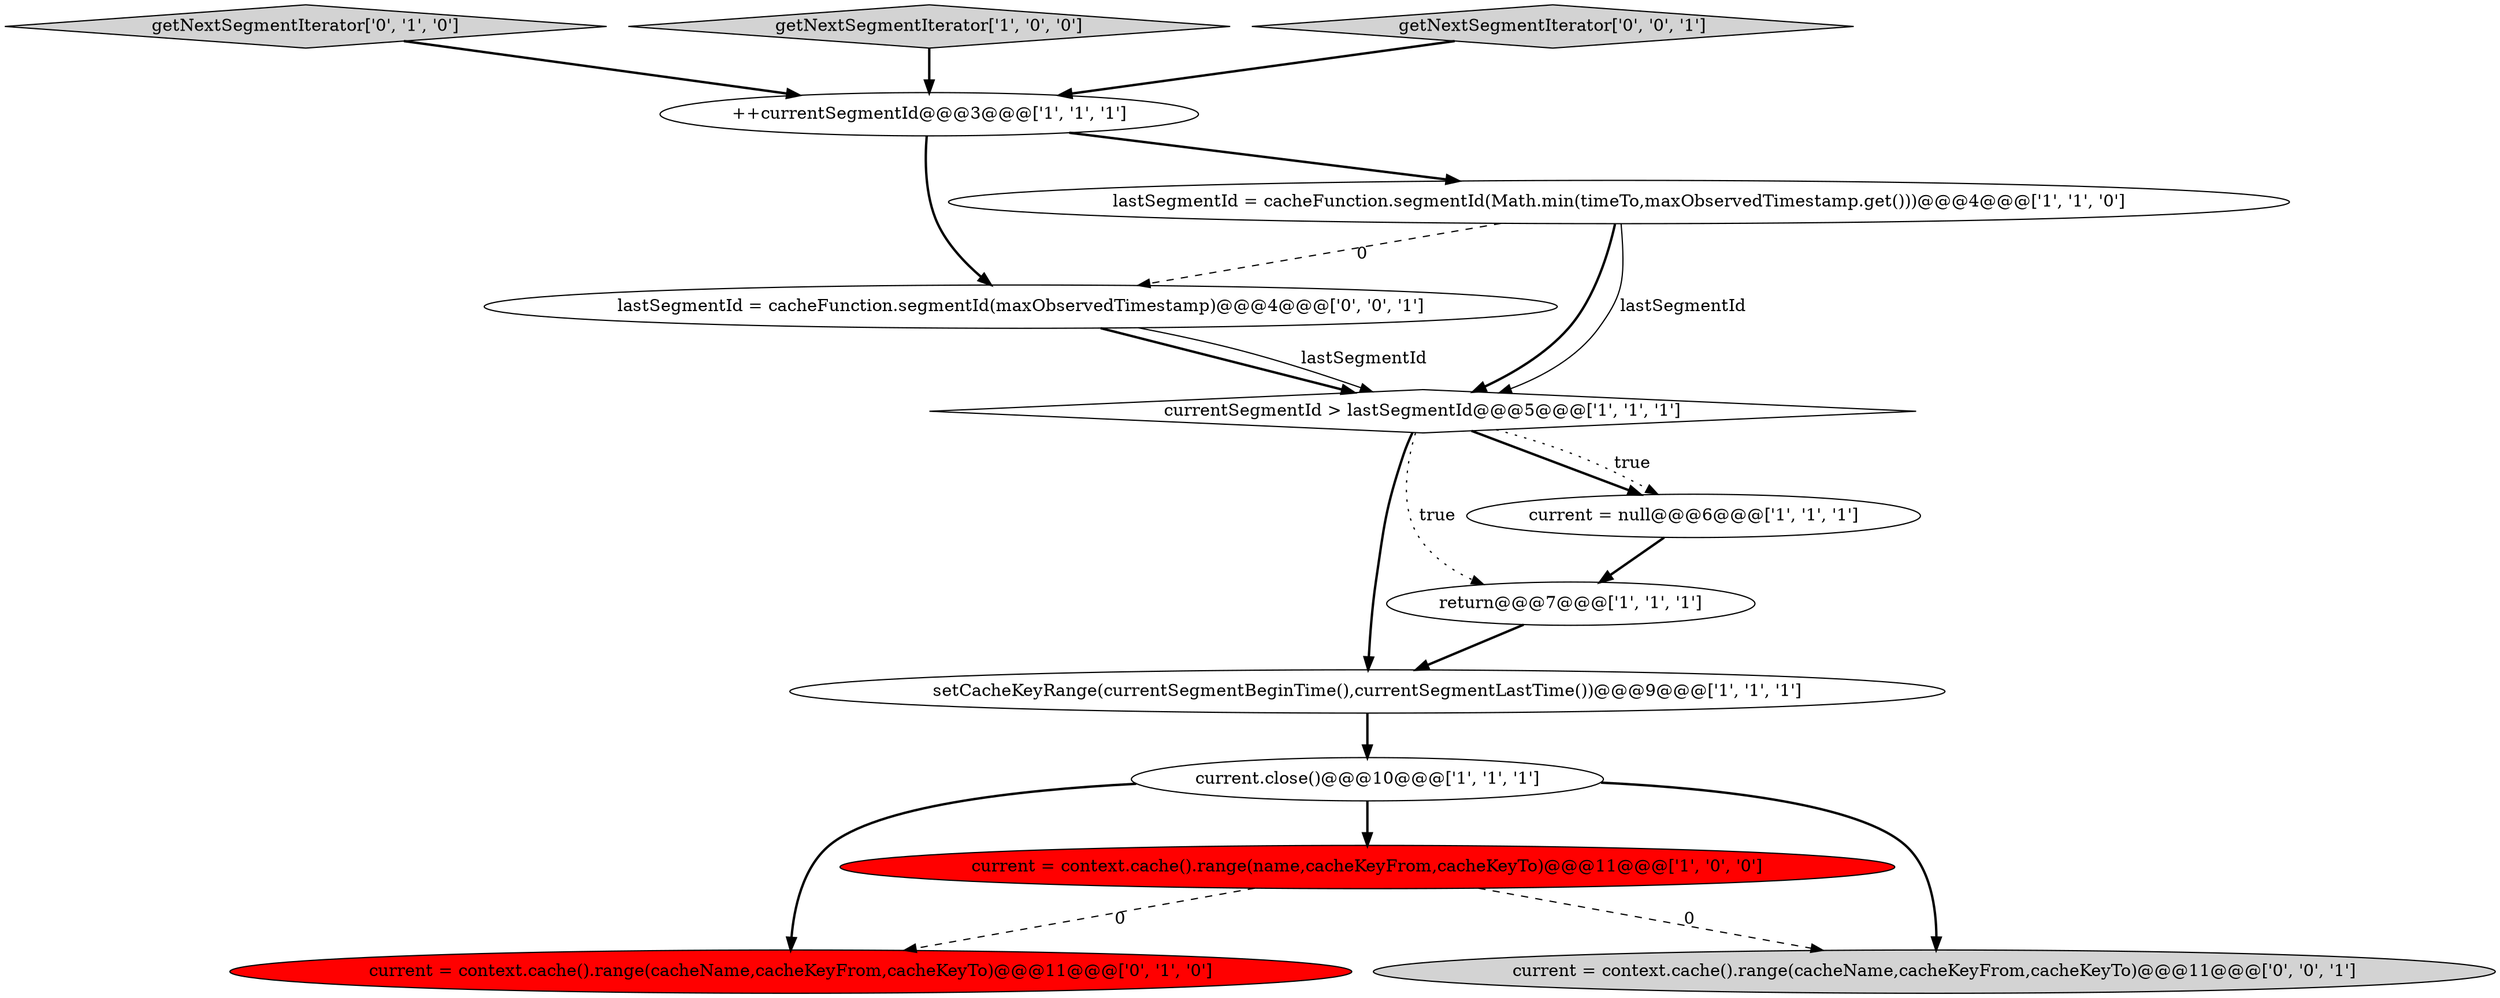digraph {
4 [style = filled, label = "current = context.cache().range(name,cacheKeyFrom,cacheKeyTo)@@@11@@@['1', '0', '0']", fillcolor = red, shape = ellipse image = "AAA1AAABBB1BBB"];
3 [style = filled, label = "current = null@@@6@@@['1', '1', '1']", fillcolor = white, shape = ellipse image = "AAA0AAABBB1BBB"];
7 [style = filled, label = "lastSegmentId = cacheFunction.segmentId(Math.min(timeTo,maxObservedTimestamp.get()))@@@4@@@['1', '1', '0']", fillcolor = white, shape = ellipse image = "AAA0AAABBB1BBB"];
10 [style = filled, label = "getNextSegmentIterator['0', '1', '0']", fillcolor = lightgray, shape = diamond image = "AAA0AAABBB2BBB"];
5 [style = filled, label = "currentSegmentId > lastSegmentId@@@5@@@['1', '1', '1']", fillcolor = white, shape = diamond image = "AAA0AAABBB1BBB"];
8 [style = filled, label = "getNextSegmentIterator['1', '0', '0']", fillcolor = lightgray, shape = diamond image = "AAA0AAABBB1BBB"];
12 [style = filled, label = "lastSegmentId = cacheFunction.segmentId(maxObservedTimestamp)@@@4@@@['0', '0', '1']", fillcolor = white, shape = ellipse image = "AAA0AAABBB3BBB"];
2 [style = filled, label = "return@@@7@@@['1', '1', '1']", fillcolor = white, shape = ellipse image = "AAA0AAABBB1BBB"];
9 [style = filled, label = "current = context.cache().range(cacheName,cacheKeyFrom,cacheKeyTo)@@@11@@@['0', '1', '0']", fillcolor = red, shape = ellipse image = "AAA1AAABBB2BBB"];
11 [style = filled, label = "getNextSegmentIterator['0', '0', '1']", fillcolor = lightgray, shape = diamond image = "AAA0AAABBB3BBB"];
13 [style = filled, label = "current = context.cache().range(cacheName,cacheKeyFrom,cacheKeyTo)@@@11@@@['0', '0', '1']", fillcolor = lightgray, shape = ellipse image = "AAA0AAABBB3BBB"];
0 [style = filled, label = "++currentSegmentId@@@3@@@['1', '1', '1']", fillcolor = white, shape = ellipse image = "AAA0AAABBB1BBB"];
6 [style = filled, label = "setCacheKeyRange(currentSegmentBeginTime(),currentSegmentLastTime())@@@9@@@['1', '1', '1']", fillcolor = white, shape = ellipse image = "AAA0AAABBB1BBB"];
1 [style = filled, label = "current.close()@@@10@@@['1', '1', '1']", fillcolor = white, shape = ellipse image = "AAA0AAABBB1BBB"];
5->3 [style = bold, label=""];
1->4 [style = bold, label=""];
12->5 [style = bold, label=""];
2->6 [style = bold, label=""];
0->12 [style = bold, label=""];
12->5 [style = solid, label="lastSegmentId"];
5->3 [style = dotted, label="true"];
1->13 [style = bold, label=""];
1->9 [style = bold, label=""];
0->7 [style = bold, label=""];
8->0 [style = bold, label=""];
6->1 [style = bold, label=""];
4->9 [style = dashed, label="0"];
7->5 [style = bold, label=""];
11->0 [style = bold, label=""];
5->6 [style = bold, label=""];
3->2 [style = bold, label=""];
10->0 [style = bold, label=""];
7->12 [style = dashed, label="0"];
4->13 [style = dashed, label="0"];
5->2 [style = dotted, label="true"];
7->5 [style = solid, label="lastSegmentId"];
}

